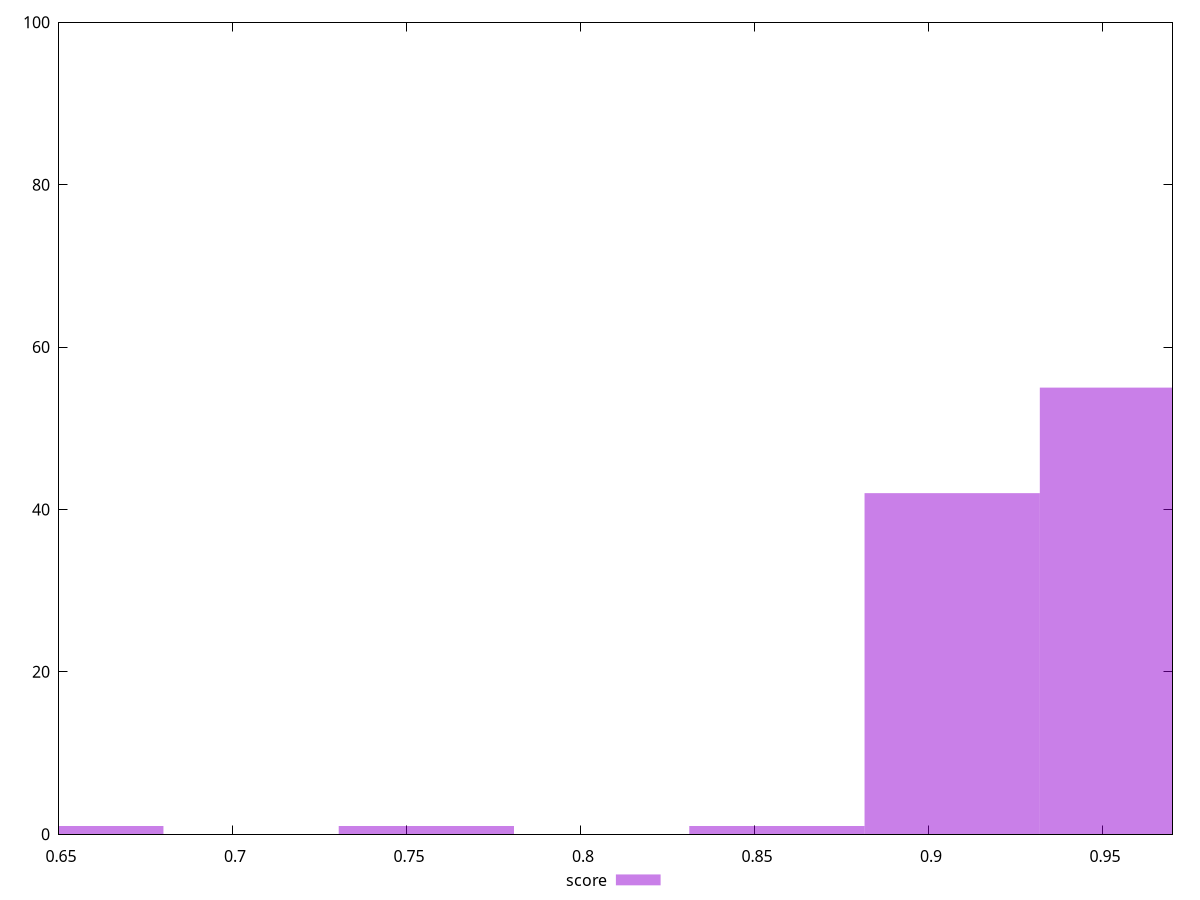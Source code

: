 reset

$score <<EOF
0.6548276174112894 1
0.755570327782257 1
0.9570557485241921 55
0.9066843933387083 42
0.8563130381532245 1
EOF

set key outside below
set boxwidth 0.050371355185483795
set xrange [0.65:0.97]
set yrange [0:100]
set trange [0:100]
set style fill transparent solid 0.5 noborder
set terminal svg size 640, 490 enhanced background rgb 'white'
set output "reports/report_00032_2021-02-25T10-28-15.087Z/speed-index/samples/music/score/histogram.svg"

plot $score title "score" with boxes

reset
